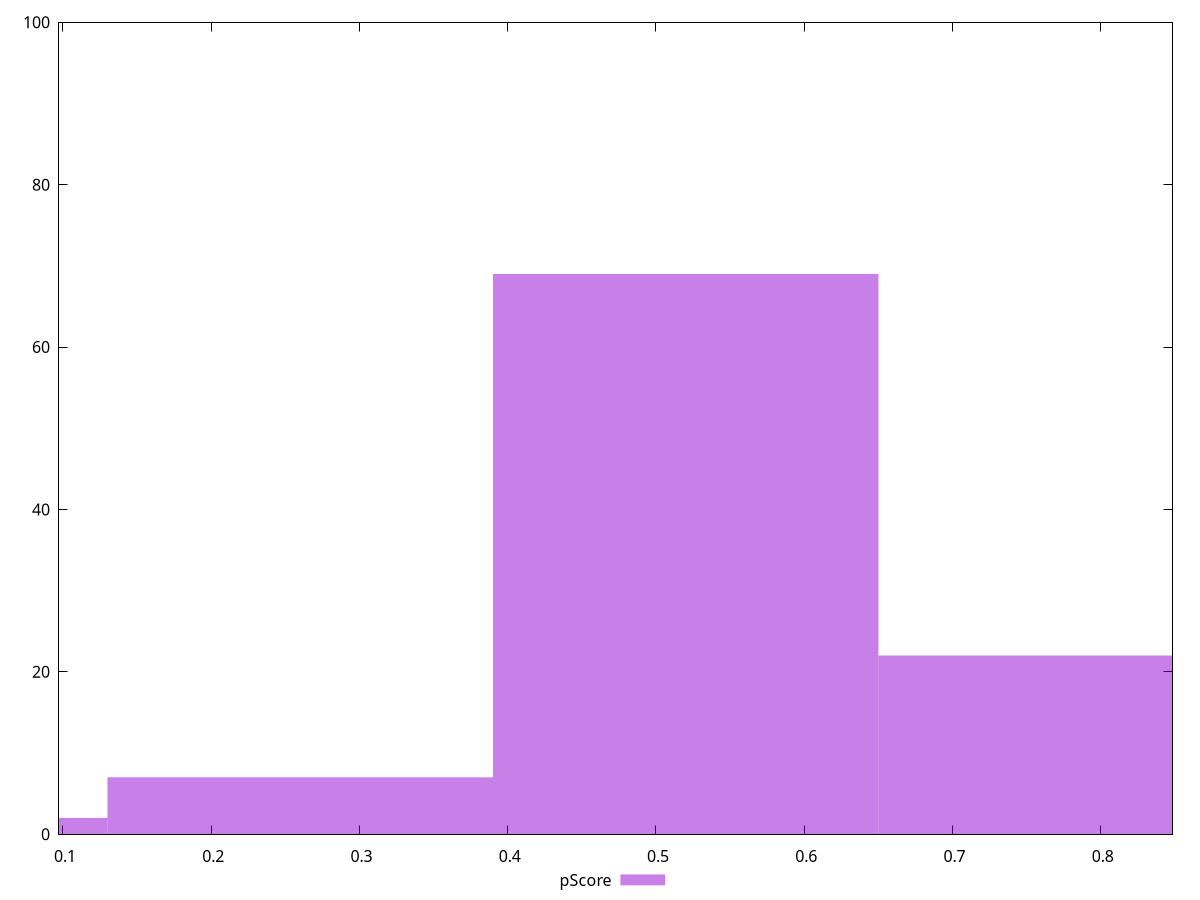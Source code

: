 reset

$pScore <<EOF
0 2
0.7800832424617243 22
0.5200554949744829 69
0.26002774748724145 7
EOF

set key outside below
set boxwidth 0.26002774748724145
set xrange [0.09732632088402904:0.8484166999307551]
set yrange [0:100]
set trange [0:100]
set style fill transparent solid 0.5 noborder
set terminal svg size 640, 490 enhanced background rgb 'white'
set output "report_00019_2021-02-10T18-14-37.922Z//speed-index/samples/pages+cached/pScore/histogram.svg"

plot $pScore title "pScore" with boxes

reset
